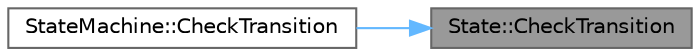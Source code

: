 digraph "State::CheckTransition"
{
 // LATEX_PDF_SIZE
  bgcolor="transparent";
  edge [fontname=Helvetica,fontsize=10,labelfontname=Helvetica,labelfontsize=10];
  node [fontname=Helvetica,fontsize=10,shape=box,height=0.2,width=0.4];
  rankdir="RL";
  Node1 [id="Node000001",label="State::CheckTransition",height=0.2,width=0.4,color="gray40", fillcolor="grey60", style="filled", fontcolor="black",tooltip="Checks whether the given transition exists for this."];
  Node1 -> Node2 [id="edge1_Node000001_Node000002",dir="back",color="steelblue1",style="solid",tooltip=" "];
  Node2 [id="Node000002",label="StateMachine::CheckTransition",height=0.2,width=0.4,color="grey40", fillcolor="white", style="filled",URL="$class_state_machine.html#a72f867fe4e6c7dbe177cb9ca6412e38d",tooltip="Checks whether the given transition exists for the current state."];
}
